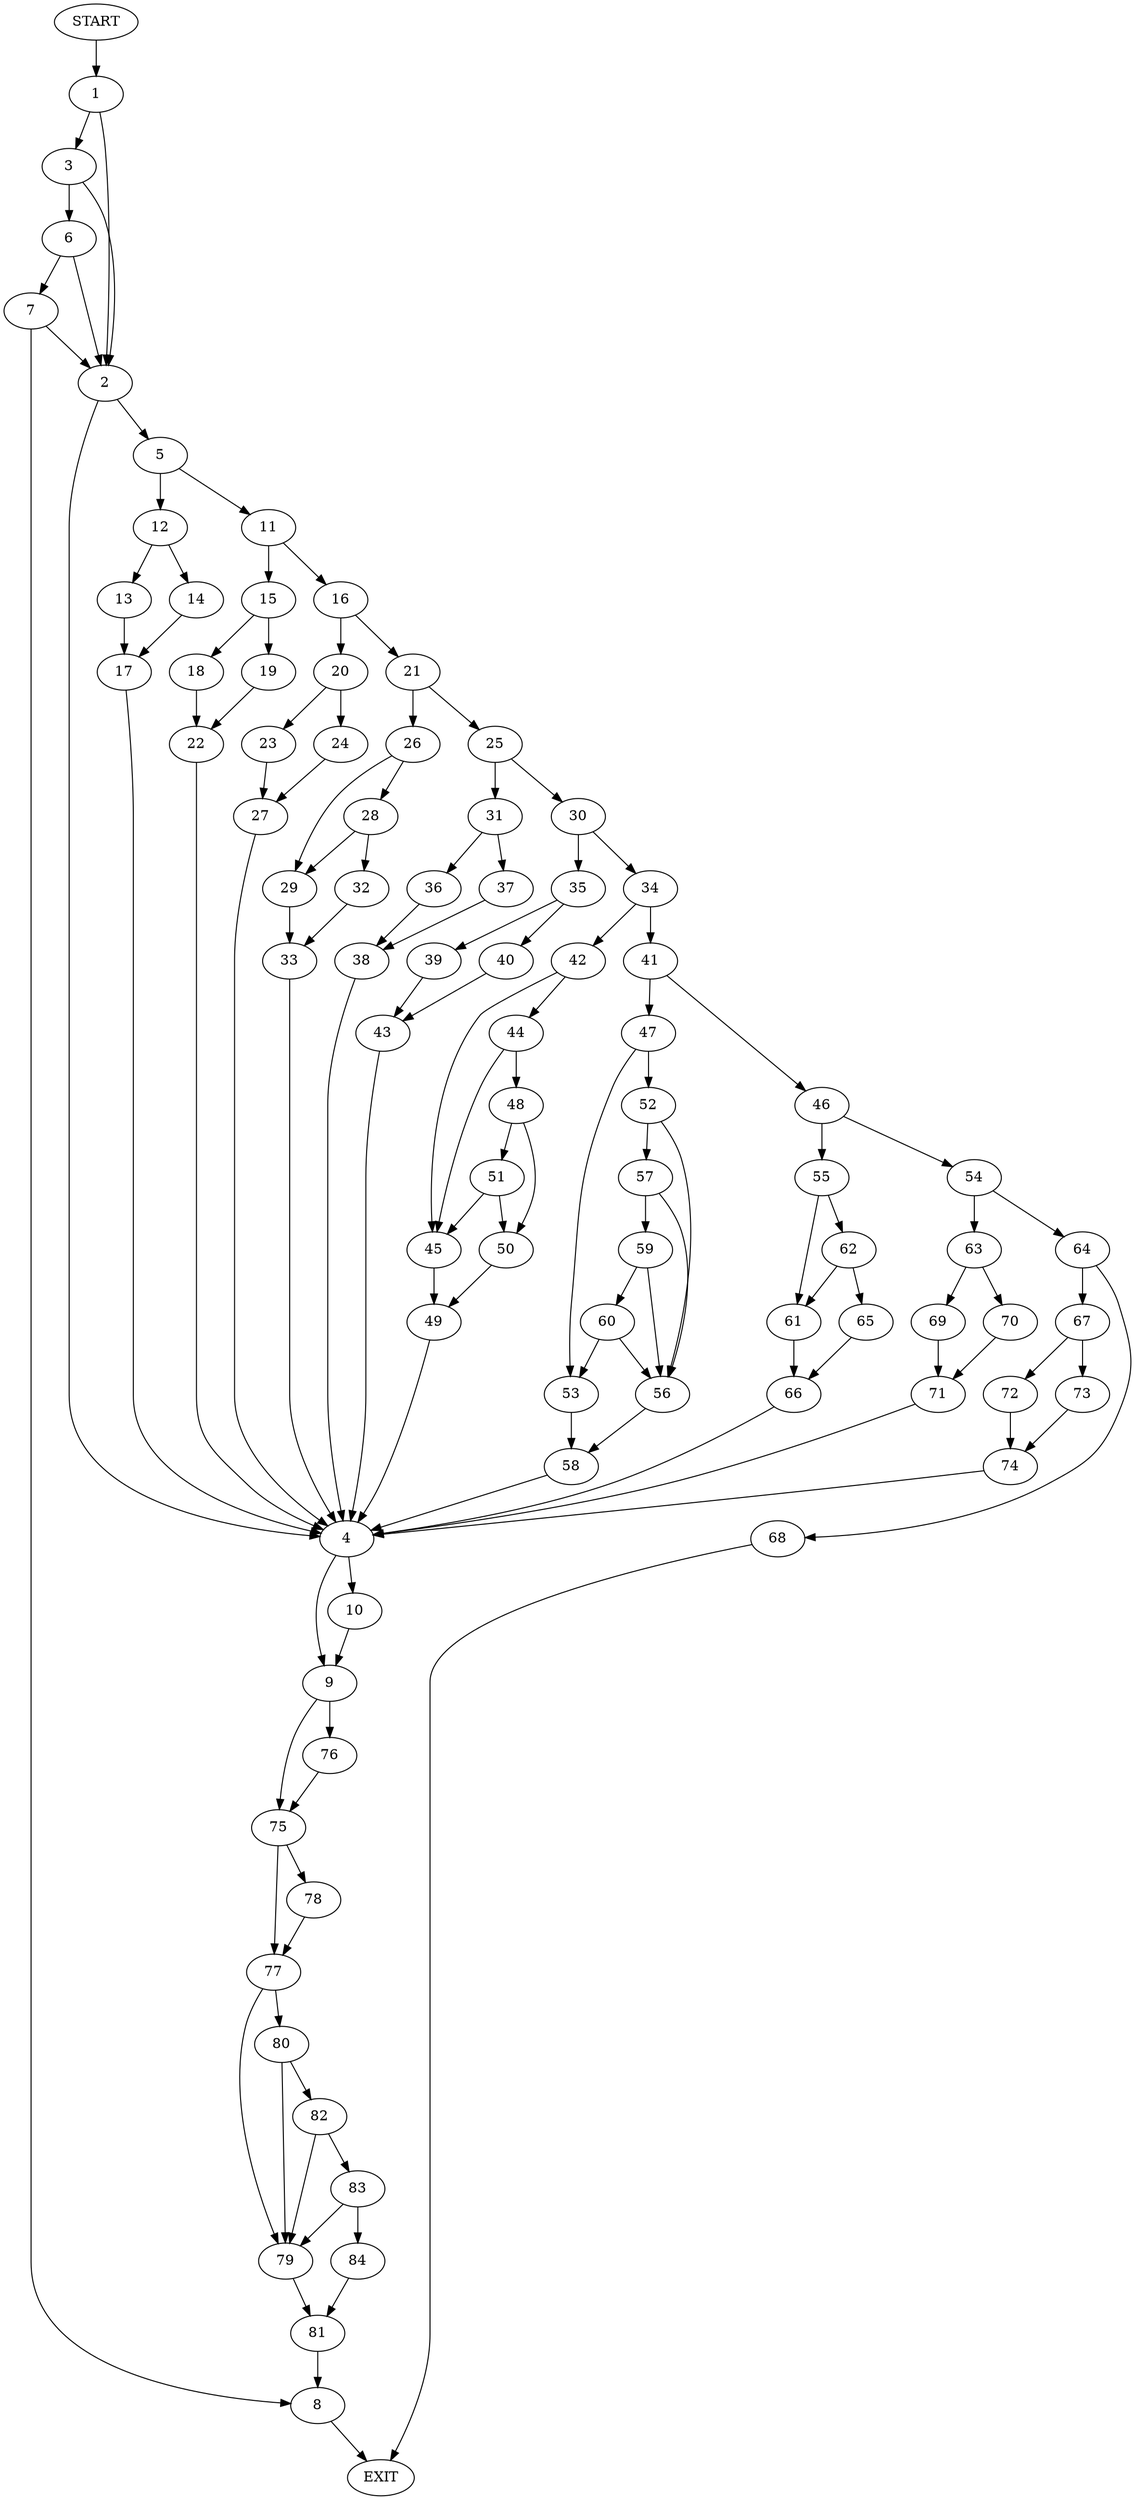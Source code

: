 digraph {
0 [label="START"]
85 [label="EXIT"]
0 -> 1
1 -> 2
1 -> 3
2 -> 4
2 -> 5
3 -> 2
3 -> 6
6 -> 2
6 -> 7
7 -> 2
7 -> 8
8 -> 85
4 -> 9
4 -> 10
5 -> 11
5 -> 12
12 -> 13
12 -> 14
11 -> 15
11 -> 16
14 -> 17
13 -> 17
17 -> 4
15 -> 18
15 -> 19
16 -> 20
16 -> 21
19 -> 22
18 -> 22
22 -> 4
20 -> 23
20 -> 24
21 -> 25
21 -> 26
23 -> 27
24 -> 27
27 -> 4
26 -> 28
26 -> 29
25 -> 30
25 -> 31
28 -> 32
28 -> 29
29 -> 33
32 -> 33
33 -> 4
30 -> 34
30 -> 35
31 -> 36
31 -> 37
36 -> 38
37 -> 38
38 -> 4
35 -> 39
35 -> 40
34 -> 41
34 -> 42
39 -> 43
40 -> 43
43 -> 4
42 -> 44
42 -> 45
41 -> 46
41 -> 47
44 -> 45
44 -> 48
45 -> 49
48 -> 50
48 -> 51
50 -> 49
51 -> 45
51 -> 50
49 -> 4
47 -> 52
47 -> 53
46 -> 54
46 -> 55
52 -> 56
52 -> 57
53 -> 58
56 -> 58
57 -> 56
57 -> 59
59 -> 56
59 -> 60
60 -> 53
60 -> 56
58 -> 4
55 -> 61
55 -> 62
54 -> 63
54 -> 64
62 -> 61
62 -> 65
61 -> 66
65 -> 66
66 -> 4
64 -> 67
64 -> 68
63 -> 69
63 -> 70
69 -> 71
70 -> 71
71 -> 4
67 -> 72
67 -> 73
68 -> 85
73 -> 74
72 -> 74
74 -> 4
9 -> 75
9 -> 76
10 -> 9
75 -> 77
75 -> 78
76 -> 75
78 -> 77
77 -> 79
77 -> 80
79 -> 81
80 -> 79
80 -> 82
82 -> 79
82 -> 83
83 -> 79
83 -> 84
84 -> 81
81 -> 8
}

